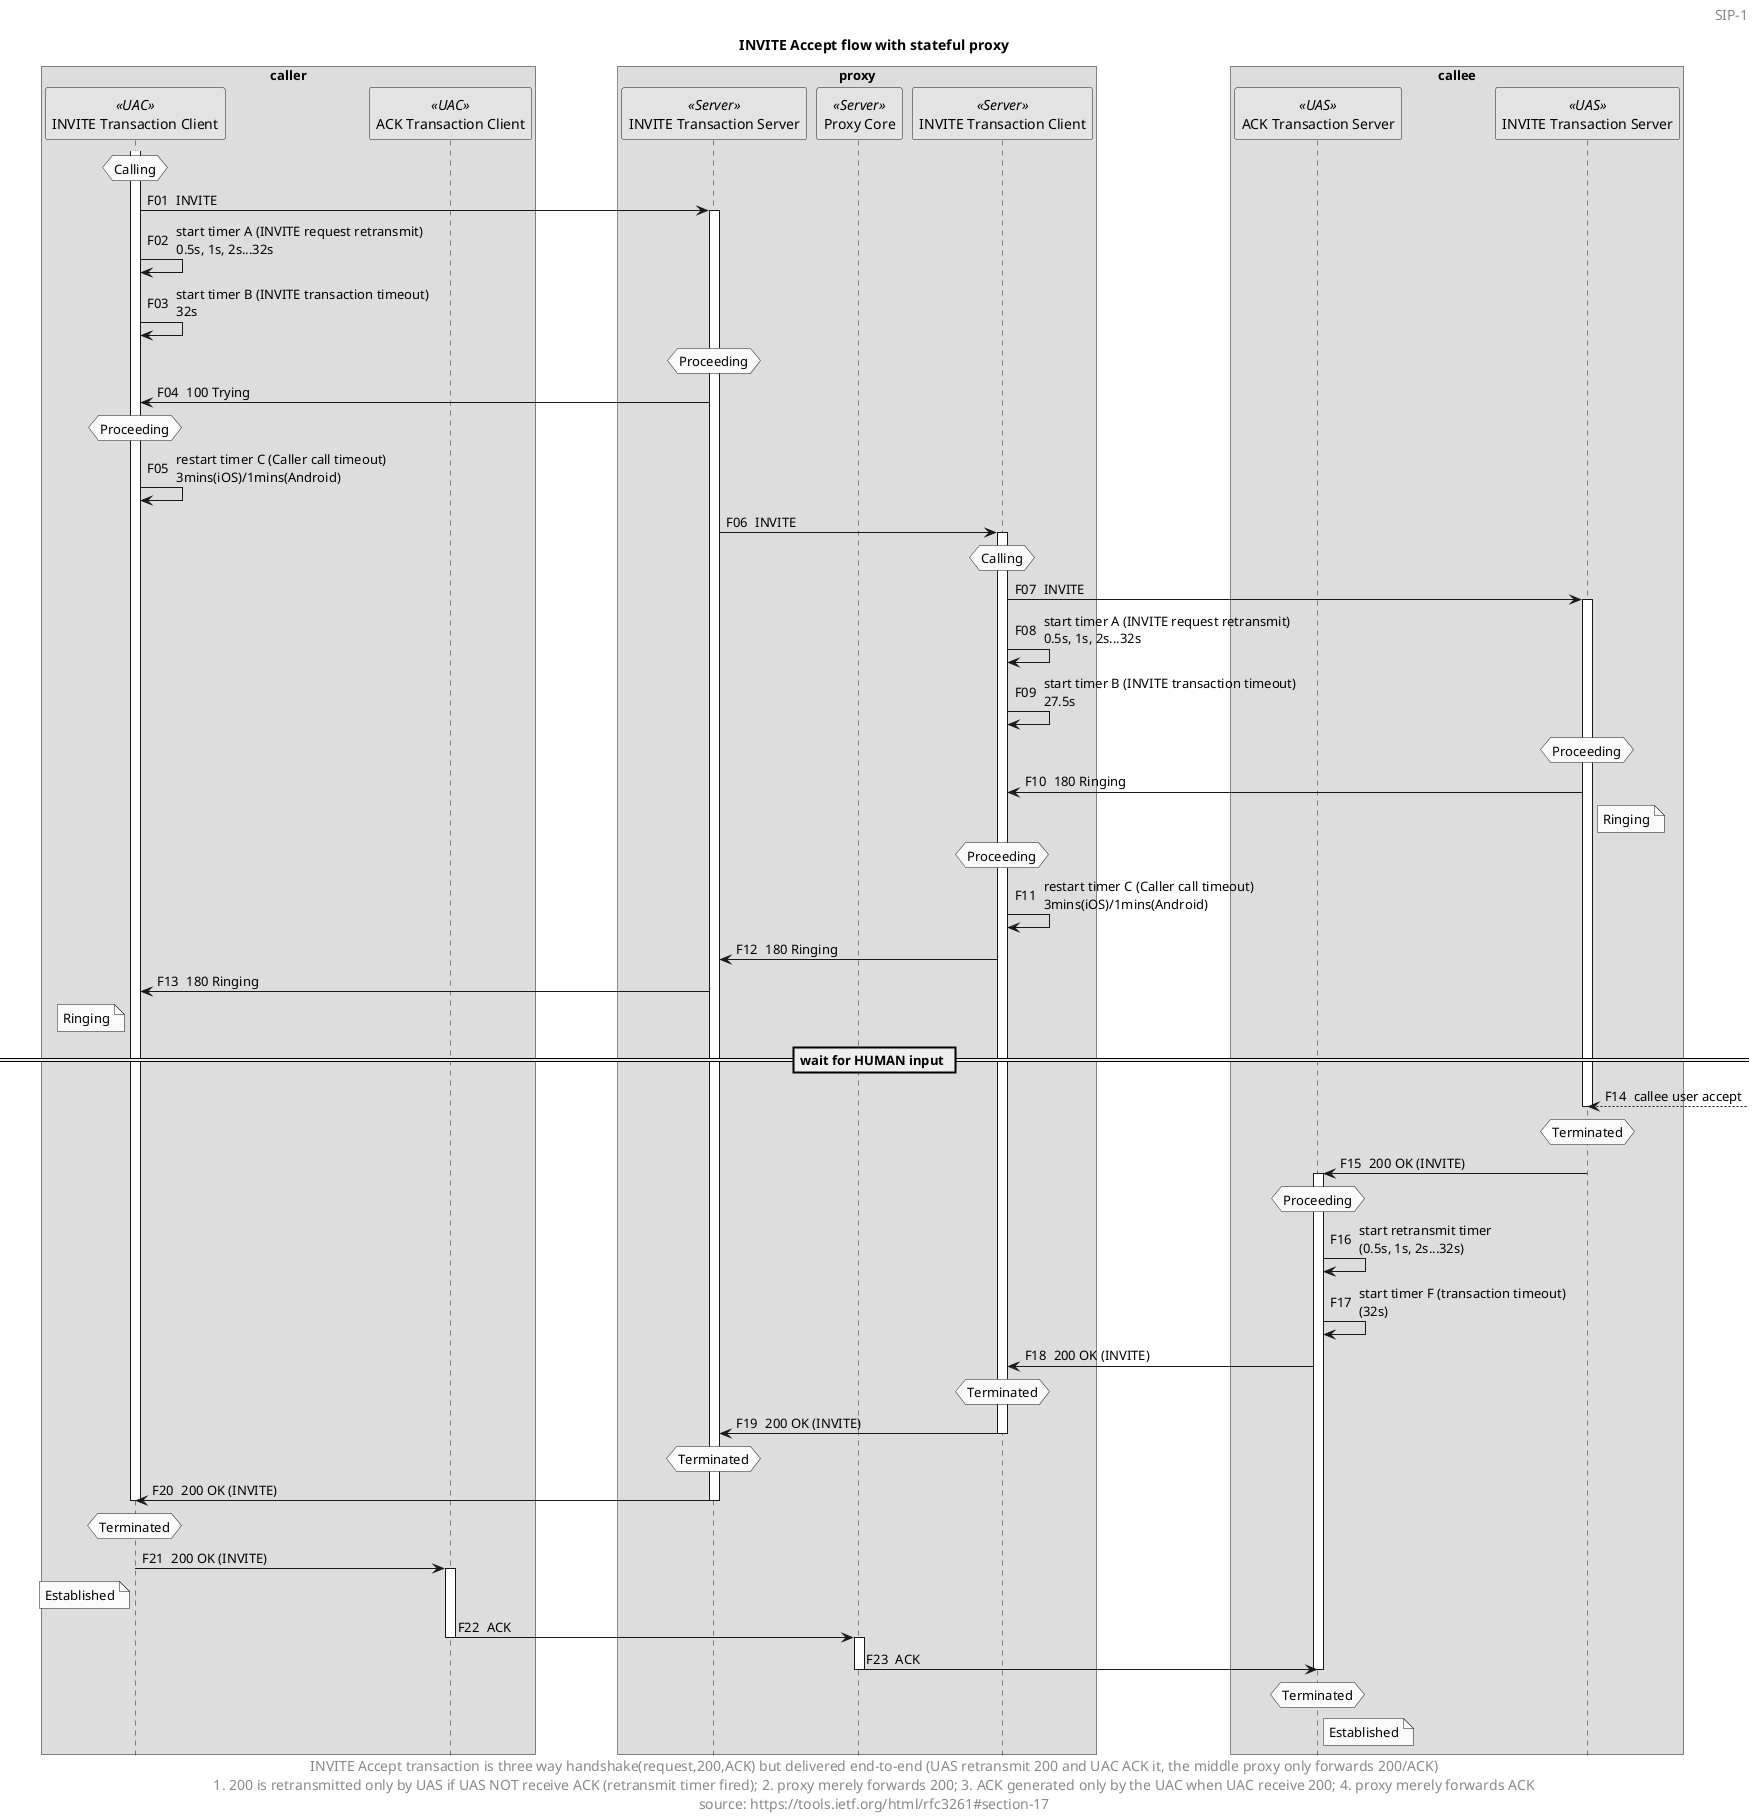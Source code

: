 @startuml
title INVITE Accept flow with stateful proxy
skinparam monochrome true
hide footbox
autonumber "F00 "
skinparam BoxPadding 40

skinparam headerFontSize 14
'skinparam headerFontColor red
header SIP-1

box "caller"
participant "INVITE Transaction Client" as UAC_ITC << UAC >>
participant "ACK Transaction Client" as UAC_AckTC1 << UAC >>
'participant "ACK Transaction Client 2" as UAC_AckTC2 << UAC >>
end box

box "proxy"
participant "INVITE Transaction Server" as Proxy_ITS << Server >>
participant "Proxy Core" as Proxy_Core << Server >>
participant "INVITE Transaction Client" as Proxy_ITC << Server >>
end box

box "callee"
participant "ACK Transaction Server" as UAS_AckTS << UAS >>
participant "INVITE Transaction Server" as UAS_ITS << UAS >>
end box

'hnote over UAC_ITC: None
activate UAC_ITC
hnote over UAC_ITC: Calling
UAC_ITC -> Proxy_ITS: INVITE
activate Proxy_ITS
UAC_ITC -> UAC_ITC: start timer A (INVITE request retransmit)\n0.5s, 1s, 2s...32s
UAC_ITC -> UAC_ITC: start timer B (INVITE transaction timeout)\n32s
hnote over Proxy_ITS: Proceeding
UAC_ITC <- Proxy_ITS: 100 Trying
hnote over UAC_ITC: Proceeding
UAC_ITC -> UAC_ITC: restart timer C (Caller call timeout)\n3mins(iOS)/1mins(Android)
'hnote over Proxy_ITC: None
Proxy_ITS -> Proxy_ITC: INVITE
activate Proxy_ITC
hnote over Proxy_ITC: Calling
Proxy_ITC -> UAS_ITS: INVITE
activate UAS_ITS
Proxy_ITC -> Proxy_ITC: start timer A (INVITE request retransmit)\n0.5s, 1s, 2s...32s
Proxy_ITC -> Proxy_ITC: start timer B (INVITE transaction timeout)\n27.5s
hnote over UAS_ITS: Proceeding
Proxy_ITC <- UAS_ITS: 180 Ringing
note right of UAS_ITS: Ringing
hnote over Proxy_ITC: Proceeding
Proxy_ITC -> Proxy_ITC: restart timer C (Caller call timeout)\n3mins(iOS)/1mins(Android)
Proxy_ITS <- Proxy_ITC: 180 Ringing
UAC_ITC <- Proxy_ITS: 180 Ringing
note left of UAC_ITC: Ringing

== wait for HUMAN input ==

UAS_ITS <-- : callee user accept
hnote over UAS_ITS: Terminated
deactivate UAS_ITS

'hnote over UAS_AckTS: None
UAS_ITS -> UAS_AckTS: 200 OK (INVITE)
activate UAS_AckTS
hnote over UAS_AckTS: Proceeding
UAS_AckTS -> UAS_AckTS: start retransmit timer\n(0.5s, 1s, 2s...32s)
UAS_AckTS -> UAS_AckTS: start timer F (transaction timeout)\n(32s)

Proxy_ITC <- UAS_AckTS: 200 OK (INVITE)
hnote over Proxy_ITC: Terminated
Proxy_ITS <- Proxy_ITC: 200 OK (INVITE)
deactivate Proxy_ITC
hnote over Proxy_ITS: Terminated
UAC_ITC <- Proxy_ITS: 200 OK (INVITE)
deactivate Proxy_ITS
hnote over UAC_ITC: Terminated
deactivate UAC_ITC

'hnote over UAC_AckTC1: None
UAC_AckTC1 <- UAC_ITC: 200 OK (INVITE)
note left of UAC_ITC: Established
activate UAC_AckTC1
UAC_AckTC1 -> Proxy_Core: ACK
'hnote over UAC_AckTC1: Terminated
deactivate UAC_AckTC1
'hnote over UAC_AckTC2: None

'Proxy_Core <- UAS_AckTS: 200 OK (INVITE) (retransmit timer fired)
activate Proxy_Core
'UAC_AckTC2 <- Proxy_Core**: 200 OK (INVITE) (retransmit timer fired)
'deactivate Proxy_Core
'activate UAC_AckTC2

'hnote over Proxy_Core: 200/ACK retransmit is not belong to transaction in server\nlog:"[INFO] apply-signal. message not belong to transaction ... transition: :rsp-2xx"\nlog:"[INFO] apply-signal. message not belong to transaction ... transition: :req-ack"

'UAC_AckTC2 -> Proxy_Core: ACK
'activate Proxy_Core
Proxy_Core -> UAS_AckTS: ACK
deactivate Proxy_Core

'hnote over UAC_AckTC2: Terminated
'destroy UAC_AckTC2
hnote over UAS_AckTS: Terminated
note right of UAS_AckTS: Established
'UAS_AckTS -> UAS_AckTS: timer F fired (transaction timeout)
'hnote over UAS_AckTS: Terminated
deactivate UAS_AckTS

skinparam footerFontSize 14
'skinparam footerFontColor red
footer INVITE Accept transaction is three way handshake(request,200,ACK) but delivered end-to-end (UAS retransmit 200 and UAC ACK it, the middle proxy only forwards 200/ACK)\n1. 200 is retransmitted only by UAS if UAS NOT receive ACK (retransmit timer fired); 2. proxy merely forwards 200; 3. ACK generated only by the UAC when UAC receive 200; 4. proxy merely forwards ACK\nsource: https://tools.ietf.org/html/rfc3261#section-17

@enduml